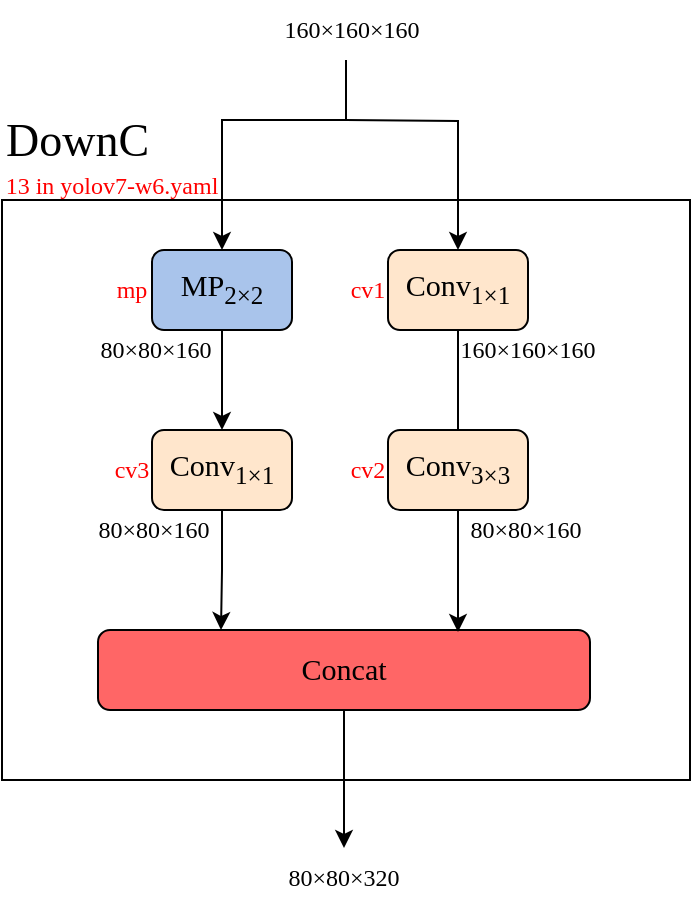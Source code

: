 <mxfile version="21.1.4" type="device">
  <diagram id="zVq6A3ZPcXAHf1K0vkP-" name="第 1 页">
    <mxGraphModel dx="1434" dy="-3874" grid="1" gridSize="10" guides="1" tooltips="1" connect="1" arrows="1" fold="1" page="1" pageScale="1" pageWidth="827" pageHeight="1169" math="0" shadow="0">
      <root>
        <mxCell id="0" />
        <mxCell id="1" parent="0" />
        <mxCell id="9PKDvQQa_2jus4TbvLAM-1" value="" style="rounded=0;whiteSpace=wrap;html=1;fontFamily=Times New Roman;" parent="1" vertex="1">
          <mxGeometry x="80" y="4820" width="344" height="290" as="geometry" />
        </mxCell>
        <mxCell id="9PKDvQQa_2jus4TbvLAM-2" value="" style="edgeStyle=orthogonalEdgeStyle;rounded=0;orthogonalLoop=1;jettySize=auto;html=1;exitX=0.5;exitY=1;exitDx=0;exitDy=0;fontFamily=Times New Roman;" parent="1" target="9PKDvQQa_2jus4TbvLAM-4" edge="1">
          <mxGeometry relative="1" as="geometry">
            <mxPoint x="252" y="4780" as="sourcePoint" />
          </mxGeometry>
        </mxCell>
        <mxCell id="9PKDvQQa_2jus4TbvLAM-3" value="&lt;div style=&quot;font-size: 11.3pt;&quot;&gt;&lt;span style=&quot;background-color: rgb(169, 196, 235);&quot;&gt;MP&lt;sub&gt;2×2&lt;/sub&gt;&lt;/span&gt;&lt;/div&gt;" style="rounded=1;whiteSpace=wrap;html=1;labelBackgroundColor=none;fontSize=23;fillColor=#a9c4eb;strokeColor=#000000;fontFamily=Times New Roman;" parent="1" vertex="1">
          <mxGeometry x="155" y="4845" width="70" height="40" as="geometry" />
        </mxCell>
        <mxCell id="9PKDvQQa_2jus4TbvLAM-4" value="&lt;div style=&quot;font-size: 11.3pt;&quot;&gt;&lt;span style=&quot;background-color: rgb(255, 230, 204);&quot;&gt;Conv&lt;sub&gt;1&lt;/sub&gt;&lt;/span&gt;&lt;sub style=&quot;background-color: initial; border-color: var(--border-color);&quot;&gt;×1&lt;/sub&gt;&lt;/div&gt;" style="rounded=1;whiteSpace=wrap;html=1;labelBackgroundColor=none;fontSize=23;fillColor=#FFE6CC;strokeColor=#000000;fontFamily=Times New Roman;" parent="1" vertex="1">
          <mxGeometry x="273" y="4845" width="70" height="40" as="geometry" />
        </mxCell>
        <mxCell id="9PKDvQQa_2jus4TbvLAM-5" value="" style="edgeStyle=orthogonalEdgeStyle;rounded=0;orthogonalLoop=1;jettySize=auto;html=1;fontFamily=Times New Roman;startArrow=none;" parent="1" target="9PKDvQQa_2jus4TbvLAM-3" edge="1">
          <mxGeometry relative="1" as="geometry">
            <mxPoint x="252" y="4750" as="sourcePoint" />
            <Array as="points">
              <mxPoint x="252" y="4750" />
              <mxPoint x="252" y="4780" />
              <mxPoint x="190" y="4780" />
            </Array>
          </mxGeometry>
        </mxCell>
        <mxCell id="9PKDvQQa_2jus4TbvLAM-6" style="edgeStyle=orthogonalEdgeStyle;rounded=0;orthogonalLoop=1;jettySize=auto;html=1;exitX=0.5;exitY=1;exitDx=0;exitDy=0;fontColor=#a9c4eb;entryX=0.5;entryY=0;entryDx=0;entryDy=0;" parent="1" source="9PKDvQQa_2jus4TbvLAM-7" target="9PKDvQQa_2jus4TbvLAM-18" edge="1">
          <mxGeometry relative="1" as="geometry">
            <mxPoint x="252" y="5150" as="targetPoint" />
          </mxGeometry>
        </mxCell>
        <mxCell id="9PKDvQQa_2jus4TbvLAM-7" value="&lt;div style=&quot;font-size: 11.3pt;&quot;&gt;&lt;span style=&quot;background-color: rgb(255, 102, 102);&quot;&gt;Concat&lt;/span&gt;&lt;/div&gt;" style="rounded=1;whiteSpace=wrap;html=1;labelBackgroundColor=none;fontSize=23;fillColor=#FF6666;fontFamily=Times New Roman;" parent="1" vertex="1">
          <mxGeometry x="128" y="5035" width="246" height="40" as="geometry" />
        </mxCell>
        <mxCell id="9PKDvQQa_2jus4TbvLAM-8" style="edgeStyle=orthogonalEdgeStyle;rounded=0;orthogonalLoop=1;jettySize=auto;html=1;exitX=0.5;exitY=1;exitDx=0;exitDy=0;entryX=0.5;entryY=0;entryDx=0;entryDy=0;fontFamily=Times New Roman;" parent="1" source="9PKDvQQa_2jus4TbvLAM-3" target="9PKDvQQa_2jus4TbvLAM-14" edge="1">
          <mxGeometry relative="1" as="geometry">
            <mxPoint x="190" y="5100" as="targetPoint" />
          </mxGeometry>
        </mxCell>
        <mxCell id="9PKDvQQa_2jus4TbvLAM-9" value="80×80×160" style="text;html=1;strokeColor=none;fillColor=none;align=center;verticalAlign=middle;whiteSpace=wrap;rounded=0;fontFamily=Times New Roman;" parent="1" vertex="1">
          <mxGeometry x="127" y="4880" width="60" height="30" as="geometry" />
        </mxCell>
        <mxCell id="9PKDvQQa_2jus4TbvLAM-10" value="160×160×160" style="text;html=1;strokeColor=none;fillColor=none;align=center;verticalAlign=middle;whiteSpace=wrap;rounded=0;fontFamily=Times New Roman;" parent="1" vertex="1">
          <mxGeometry x="313" y="4880" width="60" height="30" as="geometry" />
        </mxCell>
        <mxCell id="9PKDvQQa_2jus4TbvLAM-11" value="&lt;div style=&quot;text-align: center;&quot;&gt;DownC&lt;/div&gt;" style="text;whiteSpace=wrap;html=1;fontSize=23;fontFamily=Times New Roman;fontColor=#000000;" parent="1" vertex="1">
          <mxGeometry x="80" y="4770" width="130" height="40" as="geometry" />
        </mxCell>
        <mxCell id="9PKDvQQa_2jus4TbvLAM-12" value="160×160×160" style="text;html=1;strokeColor=none;fillColor=none;align=center;verticalAlign=middle;whiteSpace=wrap;rounded=0;fontFamily=Times New Roman;" parent="1" vertex="1">
          <mxGeometry x="225" y="4720" width="60" height="30" as="geometry" />
        </mxCell>
        <mxCell id="9PKDvQQa_2jus4TbvLAM-13" style="edgeStyle=orthogonalEdgeStyle;rounded=0;orthogonalLoop=1;jettySize=auto;html=1;exitX=0.5;exitY=1;exitDx=0;exitDy=0;entryX=0.25;entryY=0;entryDx=0;entryDy=0;fontColor=#a9c4eb;" parent="1" source="9PKDvQQa_2jus4TbvLAM-14" target="9PKDvQQa_2jus4TbvLAM-7" edge="1">
          <mxGeometry relative="1" as="geometry" />
        </mxCell>
        <mxCell id="9PKDvQQa_2jus4TbvLAM-14" value="&lt;div style=&quot;font-size: 11.3pt;&quot;&gt;&lt;span style=&quot;background-color: rgb(255, 230, 204);&quot;&gt;Conv&lt;/span&gt;&lt;sub style=&quot;border-color: var(--border-color);&quot;&gt;1&lt;/sub&gt;&lt;sub style=&quot;background-color: initial; border-color: var(--border-color);&quot;&gt;×1&lt;/sub&gt;&lt;/div&gt;" style="rounded=1;whiteSpace=wrap;html=1;labelBackgroundColor=none;fontSize=23;fillColor=#FFE6CC;strokeColor=#000000;fontFamily=Times New Roman;" parent="1" vertex="1">
          <mxGeometry x="155" y="4935" width="70" height="40" as="geometry" />
        </mxCell>
        <mxCell id="9PKDvQQa_2jus4TbvLAM-15" style="edgeStyle=orthogonalEdgeStyle;rounded=0;orthogonalLoop=1;jettySize=auto;html=1;exitX=0.5;exitY=1;exitDx=0;exitDy=0;fontColor=#a9c4eb;" parent="1" edge="1">
          <mxGeometry relative="1" as="geometry">
            <mxPoint x="308" y="4971" as="sourcePoint" />
            <mxPoint x="308" y="5036" as="targetPoint" />
          </mxGeometry>
        </mxCell>
        <mxCell id="9PKDvQQa_2jus4TbvLAM-16" value="" style="edgeStyle=orthogonalEdgeStyle;rounded=0;orthogonalLoop=1;jettySize=auto;html=1;exitX=0.5;exitY=1;exitDx=0;exitDy=0;entryX=0.5;entryY=0;entryDx=0;entryDy=0;fontFamily=Times New Roman;endArrow=none;" parent="1" source="9PKDvQQa_2jus4TbvLAM-4" target="9PKDvQQa_2jus4TbvLAM-17" edge="1">
          <mxGeometry relative="1" as="geometry">
            <mxPoint x="306.3" y="5035.96" as="targetPoint" />
            <mxPoint x="308" y="4885" as="sourcePoint" />
          </mxGeometry>
        </mxCell>
        <mxCell id="9PKDvQQa_2jus4TbvLAM-17" value="&lt;div style=&quot;font-size: 11.3pt;&quot;&gt;&lt;span style=&quot;background-color: rgb(255, 230, 204);&quot;&gt;Conv&lt;sub&gt;3&lt;/sub&gt;&lt;/span&gt;&lt;sub style=&quot;background-color: initial; border-color: var(--border-color);&quot;&gt;×3&lt;/sub&gt;&lt;/div&gt;" style="rounded=1;whiteSpace=wrap;html=1;labelBackgroundColor=none;fontSize=23;fillColor=#FFE6CC;strokeColor=#000000;fontFamily=Times New Roman;" parent="1" vertex="1">
          <mxGeometry x="273" y="4935" width="70" height="40" as="geometry" />
        </mxCell>
        <mxCell id="9PKDvQQa_2jus4TbvLAM-18" value="80×80×320" style="text;html=1;strokeColor=none;fillColor=none;align=center;verticalAlign=middle;whiteSpace=wrap;rounded=0;fontFamily=Times New Roman;" parent="1" vertex="1">
          <mxGeometry x="221" y="5144" width="60" height="30" as="geometry" />
        </mxCell>
        <mxCell id="9PKDvQQa_2jus4TbvLAM-19" value="80×80×160" style="text;html=1;strokeColor=none;fillColor=none;align=center;verticalAlign=middle;whiteSpace=wrap;rounded=0;fontFamily=Times New Roman;" parent="1" vertex="1">
          <mxGeometry x="126" y="4970" width="60" height="30" as="geometry" />
        </mxCell>
        <mxCell id="9PKDvQQa_2jus4TbvLAM-20" value="80×80×160" style="text;html=1;strokeColor=none;fillColor=none;align=center;verticalAlign=middle;whiteSpace=wrap;rounded=0;fontFamily=Times New Roman;" parent="1" vertex="1">
          <mxGeometry x="312" y="4970" width="60" height="30" as="geometry" />
        </mxCell>
        <mxCell id="9PKDvQQa_2jus4TbvLAM-21" value="&lt;font color=&quot;#ff0000&quot;&gt;13&amp;nbsp;in yolov7-w6.yaml&lt;/font&gt;" style="text;html=1;strokeColor=none;fillColor=none;align=center;verticalAlign=middle;whiteSpace=wrap;rounded=0;fontFamily=Times New Roman;" parent="1" vertex="1">
          <mxGeometry x="80" y="4798" width="110" height="30" as="geometry" />
        </mxCell>
        <mxCell id="9PKDvQQa_2jus4TbvLAM-22" value="&lt;font color=&quot;#ff0000&quot;&gt;cv1&lt;/font&gt;" style="text;html=1;strokeColor=none;fillColor=none;align=center;verticalAlign=middle;whiteSpace=wrap;rounded=0;fontFamily=Times New Roman;" parent="1" vertex="1">
          <mxGeometry x="253.0" y="4850" width="20" height="30" as="geometry" />
        </mxCell>
        <mxCell id="9PKDvQQa_2jus4TbvLAM-23" value="&lt;font color=&quot;#ff0000&quot;&gt;cv2&lt;/font&gt;" style="text;html=1;strokeColor=none;fillColor=none;align=center;verticalAlign=middle;whiteSpace=wrap;rounded=0;fontFamily=Times New Roman;" parent="1" vertex="1">
          <mxGeometry x="253" y="4940" width="20" height="30" as="geometry" />
        </mxCell>
        <mxCell id="9PKDvQQa_2jus4TbvLAM-24" value="&lt;font color=&quot;#ff0000&quot;&gt;mp&lt;/font&gt;" style="text;html=1;strokeColor=none;fillColor=none;align=center;verticalAlign=middle;whiteSpace=wrap;rounded=0;fontFamily=Times New Roman;" parent="1" vertex="1">
          <mxGeometry x="135" y="4850" width="20" height="30" as="geometry" />
        </mxCell>
        <mxCell id="9PKDvQQa_2jus4TbvLAM-25" value="&lt;font color=&quot;#ff0000&quot;&gt;cv3&lt;/font&gt;" style="text;html=1;strokeColor=none;fillColor=none;align=center;verticalAlign=middle;whiteSpace=wrap;rounded=0;fontFamily=Times New Roman;" parent="1" vertex="1">
          <mxGeometry x="135" y="4940" width="20" height="30" as="geometry" />
        </mxCell>
      </root>
    </mxGraphModel>
  </diagram>
</mxfile>

